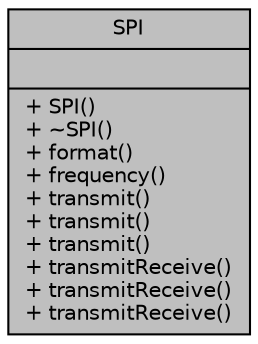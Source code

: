 digraph "SPI"
{
  edge [fontname="Helvetica",fontsize="10",labelfontname="Helvetica",labelfontsize="10"];
  node [fontname="Helvetica",fontsize="10",shape=record];
  Node1 [label="{SPI\n||+ SPI()\l+ ~SPI()\l+ format()\l+ frequency()\l+ transmit()\l+ transmit()\l+ transmit()\l+ transmitReceive()\l+ transmitReceive()\l+ transmitReceive()\l}",height=0.2,width=0.4,color="black", fillcolor="grey75", style="filled", fontcolor="black"];
}
